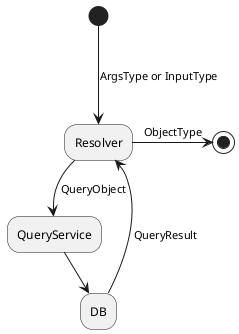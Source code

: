 @startuml flow read

(*) --->[ArgsType or InputType] "Resolver"
-->[QueryObject] "QueryService"
--> "DB"
-->[QueryResult] "Resolver"
-right->[ObjectType] (*)

@enduml
